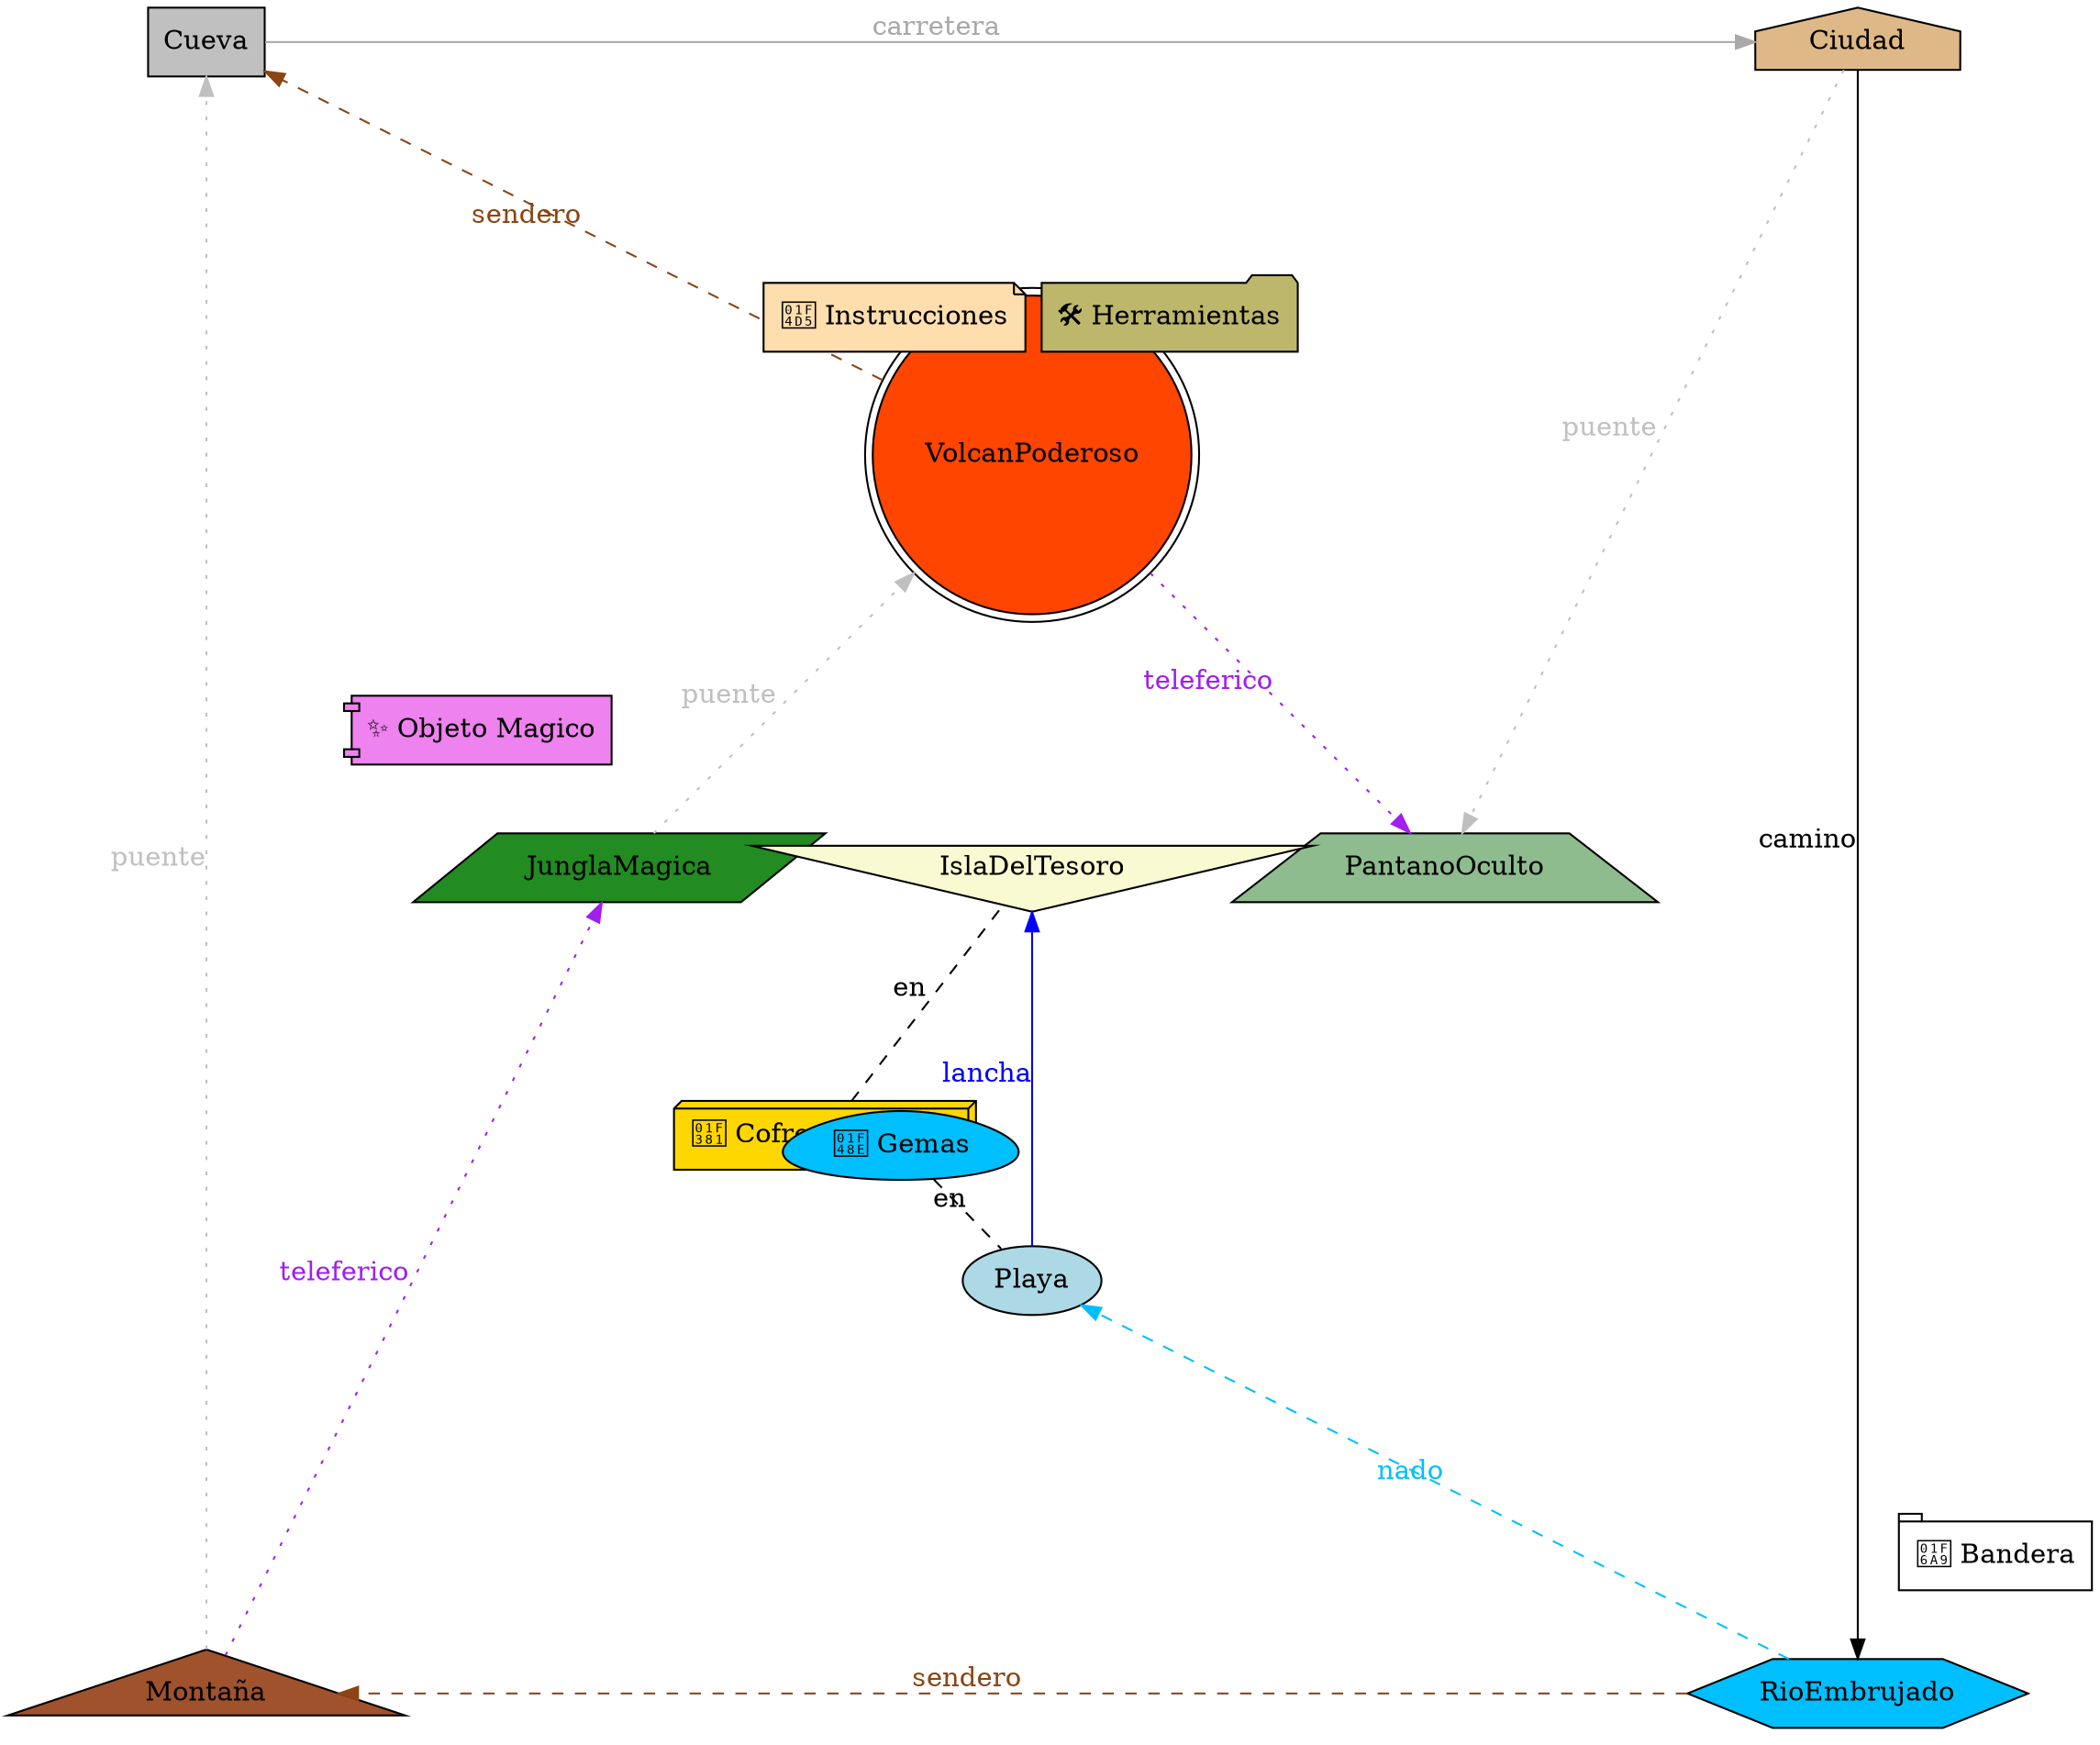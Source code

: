 digraph "Valle de las Brujas" {
	node[style=filled];
	layout=neato;
	rankdir=LR;
	PantanoOculto [shape=trapezium fillcolor=darkseagreen pos="9, 6!"];
	JunglaMagica [shape=parallelogram fillcolor=forestgreen pos="3, 6!"];
	VolcanPoderoso [shape=doublecircle fillcolor=orangered pos="6, 9!"];
	Instrucciones [shape=note fillcolor=navajowhite label="📕 Instrucciones" pos="5, 10!"];
	Herramientas [shape=folder fillcolor=darkkhaki label="🛠️ Herramientas" pos="7, 10!"];
	JunglaMagica -> VolcanPoderoso [style=dotted color=gray fontcolor=gray label="puente"];
	VolcanPoderoso -> PantanoOculto [style=dotted color=purple fontcolor=purple label="teleferico"];
	RioEmbrujado [shape=hexagon fillcolor=deepskyblue pos="12, 0!"];
	Bandera [shape=tab fillcolor=white label="🚩 Bandera" pos="13, 1!"];
	IslaDelTesoro [shape=invtriangle fillcolor=lightgoldenrodyellow pos="6, 6!"];
	Cofre_del_Tesoro [shape=box3d fillcolor=gold label="🎁 Cofre del Tesoro"];
	Cofre_del_Tesoro -> IslaDelTesoro [style=dashed color=black label="en" dir=none];
	Objeto_Magico [shape=component fillcolor=violet label="✨ Objeto Magico" pos="2, 7!"];
	Ciudad [shape=house fillcolor=burlywood pos="12, 12!"];
	Ciudad -> PantanoOculto [style=dotted color=gray fontcolor=gray label="puente"];
	Ciudad -> RioEmbrujado [style=solid color=black fontcolor=black label="camino"];
	Cueva [shape=box fillcolor=gray pos="0, 12!"];
	VolcanPoderoso -> Cueva [style=dashed color=saddlebrown fontcolor=saddlebrown label="sendero"];
	Cueva -> Ciudad [style=solid color=darkgray fontcolor=darkgray label="carretera"];
	Montaña [shape=triangle fillcolor=sienna pos="0, 0!"];
	Montaña -> JunglaMagica [style=dotted color=purple fontcolor=purple label="teleferico"];
	RioEmbrujado -> Montaña [style=dashed color=saddlebrown fontcolor=saddlebrown label="sendero"];
	Montaña -> Cueva [style=dotted color=gray fontcolor=gray label="puente"];
	Playa [shape=ellipse fillcolor=lightblue pos="6, 3!"];
	Playa -> IslaDelTesoro [style=solid color=blue fontcolor=blue label="lancha"];
	RioEmbrujado -> Playa [style=dashed color=deepskyblue fontcolor=deepskyblue label="nado"];
	Gemas [shape=egg fillcolor=deepskyblue label="💎 Gemas"];
	Gemas -> Playa [style=dashed color=black label="en" dir=none];
}